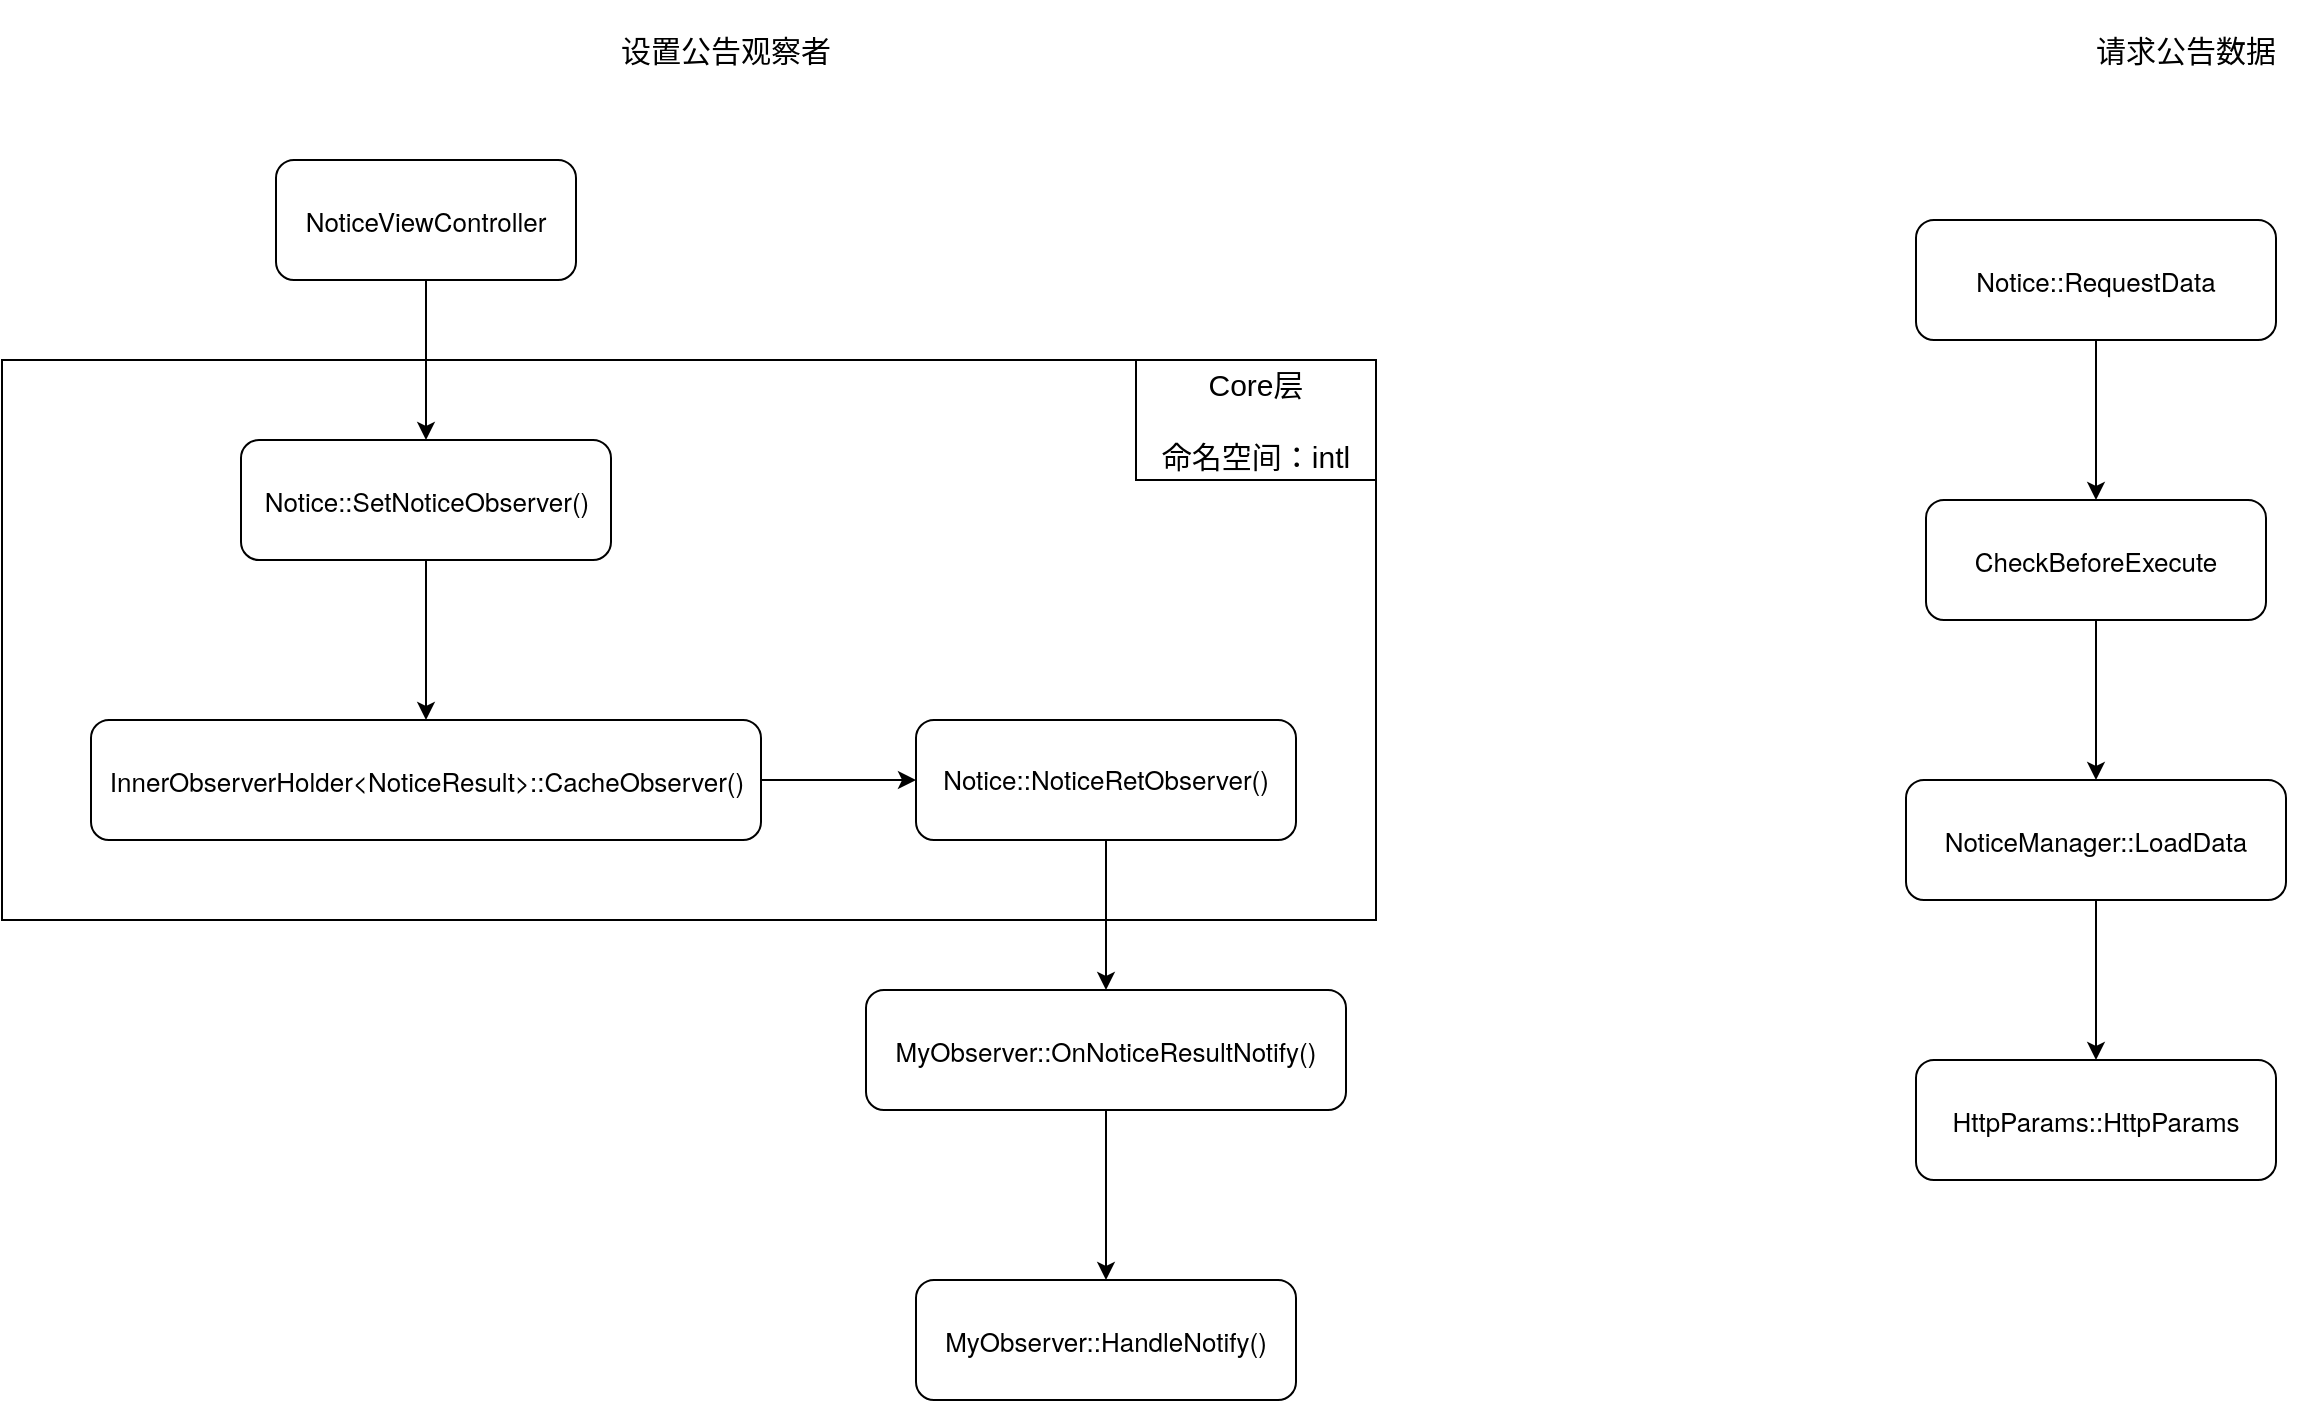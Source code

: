 <mxfile version="16.2.2" type="github">
  <diagram id="6XFbxVQVuKEcNsSUs57a" name="Page-1">
    <mxGraphModel dx="830" dy="755" grid="1" gridSize="10" guides="1" tooltips="1" connect="1" arrows="1" fold="1" page="1" pageScale="1" pageWidth="827" pageHeight="1169" math="0" shadow="0">
      <root>
        <mxCell id="0" />
        <mxCell id="1" parent="0" />
        <mxCell id="fM-EarZWubq1FICwGO90-23" value="" style="group" vertex="1" connectable="0" parent="1">
          <mxGeometry x="43" y="210" width="687" height="280" as="geometry" />
        </mxCell>
        <mxCell id="fM-EarZWubq1FICwGO90-20" value="" style="rounded=0;whiteSpace=wrap;html=1;" vertex="1" parent="fM-EarZWubq1FICwGO90-23">
          <mxGeometry width="687" height="280" as="geometry" />
        </mxCell>
        <mxCell id="fM-EarZWubq1FICwGO90-21" value="&lt;font style=&quot;font-size: 15px&quot;&gt;Core层&lt;br&gt;&lt;br&gt;命名空间：intl&lt;/font&gt;" style="rounded=0;whiteSpace=wrap;html=1;" vertex="1" parent="fM-EarZWubq1FICwGO90-23">
          <mxGeometry x="567" width="120" height="60" as="geometry" />
        </mxCell>
        <mxCell id="fM-EarZWubq1FICwGO90-3" value="" style="edgeStyle=orthogonalEdgeStyle;rounded=0;orthogonalLoop=1;jettySize=auto;html=1;" edge="1" parent="1" source="fM-EarZWubq1FICwGO90-1" target="fM-EarZWubq1FICwGO90-2">
          <mxGeometry relative="1" as="geometry" />
        </mxCell>
        <mxCell id="fM-EarZWubq1FICwGO90-1" value="&lt;p style=&quot;margin: 0px ; font-stretch: normal ; font-size: 13px ; line-height: normal ; font-family: &amp;#34;helvetica neue&amp;#34;&quot;&gt;NoticeViewController&lt;/p&gt;" style="rounded=1;whiteSpace=wrap;html=1;" vertex="1" parent="1">
          <mxGeometry x="180" y="110" width="150" height="60" as="geometry" />
        </mxCell>
        <mxCell id="fM-EarZWubq1FICwGO90-7" value="" style="edgeStyle=orthogonalEdgeStyle;rounded=0;orthogonalLoop=1;jettySize=auto;html=1;" edge="1" parent="1" source="fM-EarZWubq1FICwGO90-2" target="fM-EarZWubq1FICwGO90-6">
          <mxGeometry relative="1" as="geometry" />
        </mxCell>
        <mxCell id="fM-EarZWubq1FICwGO90-2" value="&lt;p style=&quot;margin: 0px ; font-stretch: normal ; font-size: 13px ; line-height: normal ; font-family: &amp;#34;helvetica neue&amp;#34;&quot;&gt;Notice::SetNoticeObserver()&lt;/p&gt;" style="whiteSpace=wrap;html=1;rounded=1;" vertex="1" parent="1">
          <mxGeometry x="162.5" y="250" width="185" height="60" as="geometry" />
        </mxCell>
        <mxCell id="fM-EarZWubq1FICwGO90-13" value="" style="edgeStyle=orthogonalEdgeStyle;rounded=0;orthogonalLoop=1;jettySize=auto;html=1;" edge="1" parent="1" source="fM-EarZWubq1FICwGO90-6" target="fM-EarZWubq1FICwGO90-12">
          <mxGeometry relative="1" as="geometry" />
        </mxCell>
        <mxCell id="fM-EarZWubq1FICwGO90-6" value="&lt;p style=&quot;margin: 0px ; font-stretch: normal ; font-size: 13px ; line-height: normal ; font-family: &amp;#34;helvetica neue&amp;#34;&quot;&gt;InnerObserverHolder&amp;lt;NoticeResult&amp;gt;::CacheObserver()&lt;/p&gt;" style="whiteSpace=wrap;html=1;rounded=1;" vertex="1" parent="1">
          <mxGeometry x="87.5" y="390" width="335" height="60" as="geometry" />
        </mxCell>
        <mxCell id="fM-EarZWubq1FICwGO90-15" value="" style="edgeStyle=orthogonalEdgeStyle;rounded=0;orthogonalLoop=1;jettySize=auto;html=1;" edge="1" parent="1" source="fM-EarZWubq1FICwGO90-12" target="fM-EarZWubq1FICwGO90-14">
          <mxGeometry relative="1" as="geometry" />
        </mxCell>
        <mxCell id="fM-EarZWubq1FICwGO90-12" value="&lt;span style=&quot;font-family: &amp;#34;helvetica neue&amp;#34; ; font-size: 13px&quot;&gt;Notice::NoticeRetObserver()&lt;/span&gt;" style="whiteSpace=wrap;html=1;rounded=1;" vertex="1" parent="1">
          <mxGeometry x="500" y="390" width="190" height="60" as="geometry" />
        </mxCell>
        <mxCell id="fM-EarZWubq1FICwGO90-17" value="" style="edgeStyle=orthogonalEdgeStyle;rounded=0;orthogonalLoop=1;jettySize=auto;html=1;" edge="1" parent="1" source="fM-EarZWubq1FICwGO90-14" target="fM-EarZWubq1FICwGO90-16">
          <mxGeometry relative="1" as="geometry" />
        </mxCell>
        <mxCell id="fM-EarZWubq1FICwGO90-14" value="&lt;p style=&quot;margin: 0px ; font-stretch: normal ; font-size: 13px ; line-height: normal ; font-family: &amp;#34;helvetica neue&amp;#34;&quot;&gt;MyObserver::OnNoticeResultNotify()&lt;/p&gt;" style="whiteSpace=wrap;html=1;rounded=1;" vertex="1" parent="1">
          <mxGeometry x="475" y="525" width="240" height="60" as="geometry" />
        </mxCell>
        <mxCell id="fM-EarZWubq1FICwGO90-16" value="&lt;p style=&quot;margin: 0px ; font-stretch: normal ; font-size: 13px ; line-height: normal ; font-family: &amp;#34;helvetica neue&amp;#34;&quot;&gt;MyObserver::HandleNotify()&lt;/p&gt;" style="whiteSpace=wrap;html=1;rounded=1;" vertex="1" parent="1">
          <mxGeometry x="500" y="670" width="190" height="60" as="geometry" />
        </mxCell>
        <mxCell id="fM-EarZWubq1FICwGO90-22" value="设置公告观察者" style="text;html=1;strokeColor=none;fillColor=none;align=center;verticalAlign=middle;whiteSpace=wrap;rounded=0;fontSize=15;" vertex="1" parent="1">
          <mxGeometry x="340" y="30" width="130" height="50" as="geometry" />
        </mxCell>
        <mxCell id="fM-EarZWubq1FICwGO90-24" value="请求公告数据" style="text;html=1;strokeColor=none;fillColor=none;align=center;verticalAlign=middle;whiteSpace=wrap;rounded=0;fontSize=15;" vertex="1" parent="1">
          <mxGeometry x="1070" y="30" width="130" height="50" as="geometry" />
        </mxCell>
        <mxCell id="fM-EarZWubq1FICwGO90-27" value="" style="edgeStyle=orthogonalEdgeStyle;rounded=0;orthogonalLoop=1;jettySize=auto;html=1;fontSize=15;" edge="1" parent="1" source="fM-EarZWubq1FICwGO90-25" target="fM-EarZWubq1FICwGO90-26">
          <mxGeometry relative="1" as="geometry" />
        </mxCell>
        <mxCell id="fM-EarZWubq1FICwGO90-25" value="&lt;p style=&quot;margin: 0px ; font-stretch: normal ; font-size: 13px ; line-height: normal ; font-family: &amp;#34;helvetica neue&amp;#34;&quot;&gt;Notice::RequestData&lt;/p&gt;" style="rounded=1;whiteSpace=wrap;html=1;fontSize=15;" vertex="1" parent="1">
          <mxGeometry x="1000" y="140" width="180" height="60" as="geometry" />
        </mxCell>
        <mxCell id="fM-EarZWubq1FICwGO90-29" value="" style="edgeStyle=orthogonalEdgeStyle;rounded=0;orthogonalLoop=1;jettySize=auto;html=1;fontSize=15;" edge="1" parent="1" source="fM-EarZWubq1FICwGO90-26" target="fM-EarZWubq1FICwGO90-28">
          <mxGeometry relative="1" as="geometry" />
        </mxCell>
        <mxCell id="fM-EarZWubq1FICwGO90-26" value="&lt;p style=&quot;margin: 0px ; font-stretch: normal ; font-size: 13px ; line-height: normal ; font-family: &amp;#34;helvetica neue&amp;#34;&quot;&gt;CheckBeforeExecute&lt;/p&gt;" style="whiteSpace=wrap;html=1;fontSize=15;rounded=1;" vertex="1" parent="1">
          <mxGeometry x="1005" y="280" width="170" height="60" as="geometry" />
        </mxCell>
        <mxCell id="fM-EarZWubq1FICwGO90-31" value="" style="edgeStyle=orthogonalEdgeStyle;rounded=0;orthogonalLoop=1;jettySize=auto;html=1;fontSize=15;" edge="1" parent="1" source="fM-EarZWubq1FICwGO90-28" target="fM-EarZWubq1FICwGO90-30">
          <mxGeometry relative="1" as="geometry" />
        </mxCell>
        <mxCell id="fM-EarZWubq1FICwGO90-28" value="&lt;p style=&quot;margin: 0px ; font-stretch: normal ; font-size: 13px ; line-height: normal ; font-family: &amp;#34;helvetica neue&amp;#34;&quot;&gt;NoticeManager::LoadData&lt;/p&gt;" style="whiteSpace=wrap;html=1;fontSize=15;rounded=1;" vertex="1" parent="1">
          <mxGeometry x="995" y="420" width="190" height="60" as="geometry" />
        </mxCell>
        <mxCell id="fM-EarZWubq1FICwGO90-30" value="&lt;p style=&quot;margin: 0px ; font-stretch: normal ; font-size: 13px ; line-height: normal ; font-family: &amp;#34;helvetica neue&amp;#34;&quot;&gt;HttpParams::HttpParams&lt;/p&gt;" style="whiteSpace=wrap;html=1;fontSize=15;rounded=1;" vertex="1" parent="1">
          <mxGeometry x="1000" y="560" width="180" height="60" as="geometry" />
        </mxCell>
      </root>
    </mxGraphModel>
  </diagram>
</mxfile>
